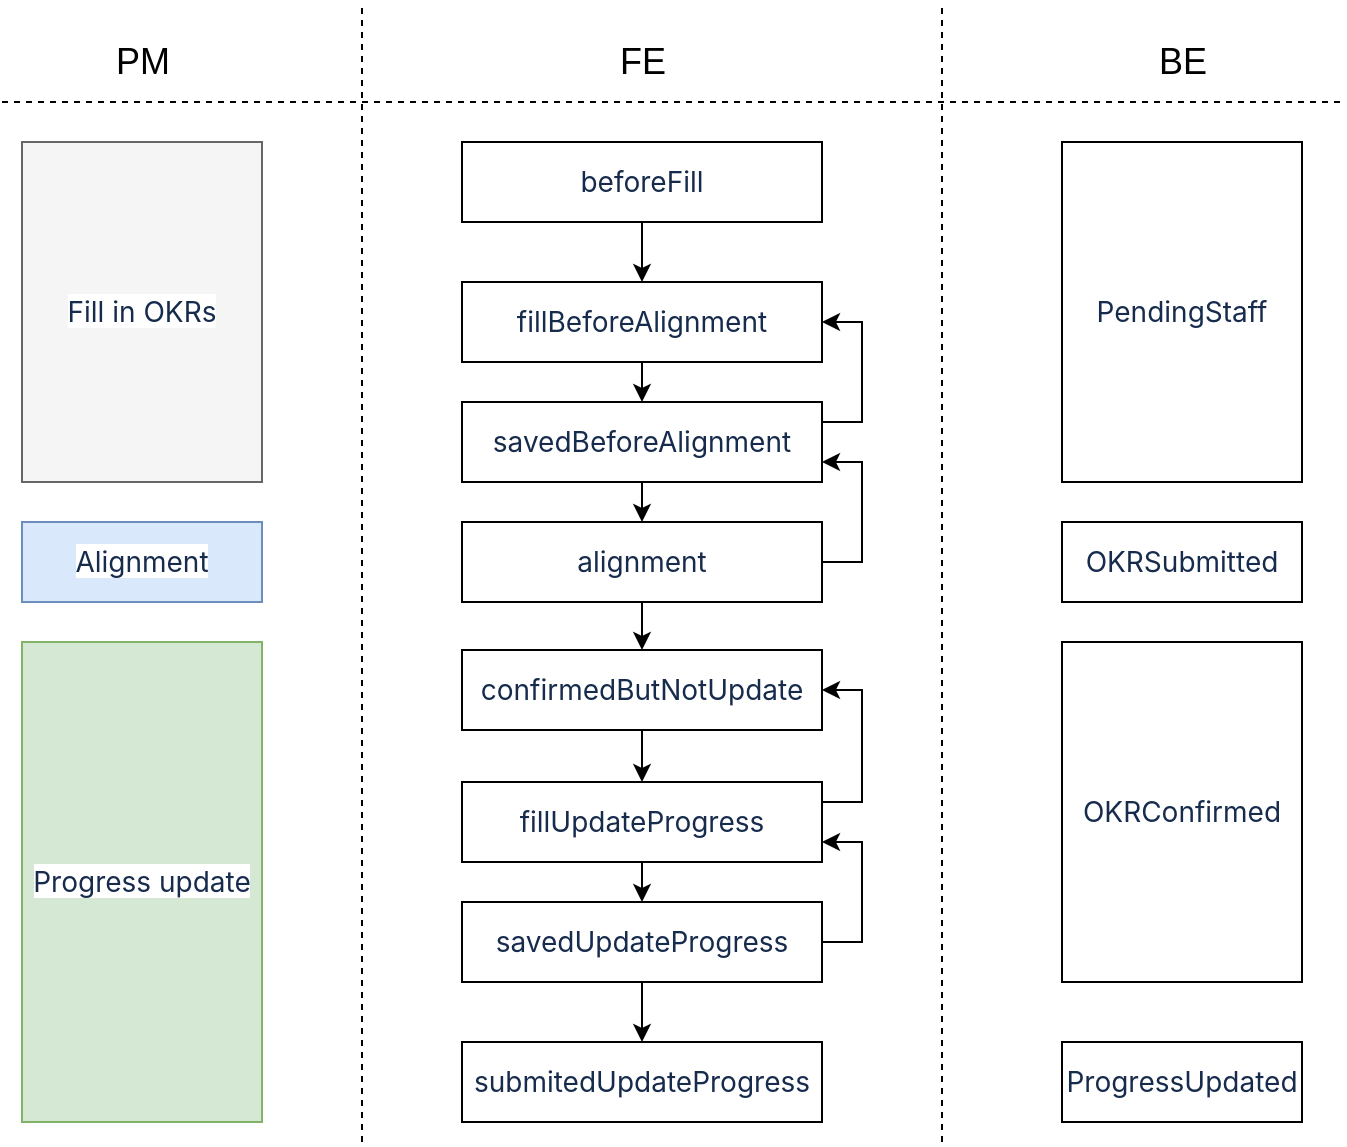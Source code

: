 <mxfile version="20.0.3" type="github">
  <diagram id="hEcX0cz7ZwNKk4SHAKqD" name="Page-1">
    <mxGraphModel dx="1426" dy="794" grid="1" gridSize="10" guides="1" tooltips="1" connect="1" arrows="1" fold="1" page="1" pageScale="1" pageWidth="827" pageHeight="1169" math="0" shadow="0">
      <root>
        <mxCell id="0" />
        <mxCell id="1" parent="0" />
        <mxCell id="wBLrRDxFSJaIiwKPmoWP-54" style="edgeStyle=orthogonalEdgeStyle;rounded=0;orthogonalLoop=1;jettySize=auto;html=1;exitX=0.5;exitY=1;exitDx=0;exitDy=0;entryX=0.5;entryY=0;entryDx=0;entryDy=0;" edge="1" parent="1" source="wBLrRDxFSJaIiwKPmoWP-1" target="wBLrRDxFSJaIiwKPmoWP-40">
          <mxGeometry relative="1" as="geometry" />
        </mxCell>
        <mxCell id="wBLrRDxFSJaIiwKPmoWP-1" value="&lt;span style=&quot;color: rgb(23, 43, 77); font-family: -apple-system, &amp;quot;system-ui&amp;quot;, &amp;quot;Segoe UI&amp;quot;, Roboto, Oxygen, Ubuntu, &amp;quot;Fira Sans&amp;quot;, &amp;quot;Droid Sans&amp;quot;, &amp;quot;Helvetica Neue&amp;quot;, sans-serif; font-size: 14px; text-align: left; background-color: rgb(255, 255, 255);&quot;&gt;beforeFill&lt;/span&gt;" style="rounded=0;whiteSpace=wrap;html=1;" vertex="1" parent="1">
          <mxGeometry x="240" y="90" width="180" height="40" as="geometry" />
        </mxCell>
        <mxCell id="wBLrRDxFSJaIiwKPmoWP-2" value="&lt;span style=&quot;color: rgb(23, 43, 77); font-family: -apple-system, &amp;quot;system-ui&amp;quot;, &amp;quot;Segoe UI&amp;quot;, Roboto, Oxygen, Ubuntu, &amp;quot;Fira Sans&amp;quot;, &amp;quot;Droid Sans&amp;quot;, &amp;quot;Helvetica Neue&amp;quot;, sans-serif; font-size: 14px; text-align: left; background-color: rgb(255, 255, 255);&quot;&gt;Fill in OKRs&lt;/span&gt;" style="rounded=0;whiteSpace=wrap;html=1;fillColor=#f5f5f5;strokeColor=#666666;fontColor=#333333;" vertex="1" parent="1">
          <mxGeometry x="20" y="90" width="120" height="170" as="geometry" />
        </mxCell>
        <mxCell id="wBLrRDxFSJaIiwKPmoWP-3" value="&lt;span style=&quot;color: rgb(23, 43, 77); font-family: -apple-system, &amp;quot;system-ui&amp;quot;, &amp;quot;Segoe UI&amp;quot;, Roboto, Oxygen, Ubuntu, &amp;quot;Fira Sans&amp;quot;, &amp;quot;Droid Sans&amp;quot;, &amp;quot;Helvetica Neue&amp;quot;, sans-serif; font-size: 14px; text-align: left; background-color: rgb(255, 255, 255);&quot;&gt;Alignment&lt;/span&gt;" style="rounded=0;whiteSpace=wrap;html=1;fillColor=#dae8fc;strokeColor=#6c8ebf;" vertex="1" parent="1">
          <mxGeometry x="20" y="280" width="120" height="40" as="geometry" />
        </mxCell>
        <mxCell id="wBLrRDxFSJaIiwKPmoWP-4" value="&lt;span style=&quot;color: rgb(23, 43, 77); font-family: -apple-system, &amp;quot;system-ui&amp;quot;, &amp;quot;Segoe UI&amp;quot;, Roboto, Oxygen, Ubuntu, &amp;quot;Fira Sans&amp;quot;, &amp;quot;Droid Sans&amp;quot;, &amp;quot;Helvetica Neue&amp;quot;, sans-serif; font-size: 14px; text-align: left; background-color: rgb(255, 255, 255);&quot;&gt;Progress update&lt;/span&gt;" style="rounded=0;whiteSpace=wrap;html=1;fillColor=#d5e8d4;strokeColor=#82b366;" vertex="1" parent="1">
          <mxGeometry x="20" y="340" width="120" height="240" as="geometry" />
        </mxCell>
        <mxCell id="wBLrRDxFSJaIiwKPmoWP-39" value="&lt;span style=&quot;color: rgb(23, 43, 77); font-family: -apple-system, &amp;quot;system-ui&amp;quot;, &amp;quot;Segoe UI&amp;quot;, Roboto, Oxygen, Ubuntu, &amp;quot;Fira Sans&amp;quot;, &amp;quot;Droid Sans&amp;quot;, &amp;quot;Helvetica Neue&amp;quot;, sans-serif; font-size: 14px; text-align: left; background-color: rgb(255, 255, 255);&quot;&gt;submitedUpdateProgress&lt;/span&gt;" style="rounded=0;whiteSpace=wrap;html=1;" vertex="1" parent="1">
          <mxGeometry x="240" y="540" width="180" height="40" as="geometry" />
        </mxCell>
        <mxCell id="wBLrRDxFSJaIiwKPmoWP-55" style="edgeStyle=orthogonalEdgeStyle;rounded=0;orthogonalLoop=1;jettySize=auto;html=1;exitX=0.5;exitY=1;exitDx=0;exitDy=0;entryX=0.5;entryY=0;entryDx=0;entryDy=0;" edge="1" parent="1" source="wBLrRDxFSJaIiwKPmoWP-40" target="wBLrRDxFSJaIiwKPmoWP-41">
          <mxGeometry relative="1" as="geometry" />
        </mxCell>
        <mxCell id="wBLrRDxFSJaIiwKPmoWP-40" value="&lt;span style=&quot;color: rgb(23, 43, 77); font-family: -apple-system, &amp;quot;system-ui&amp;quot;, &amp;quot;Segoe UI&amp;quot;, Roboto, Oxygen, Ubuntu, &amp;quot;Fira Sans&amp;quot;, &amp;quot;Droid Sans&amp;quot;, &amp;quot;Helvetica Neue&amp;quot;, sans-serif; font-size: 14px; text-align: left; background-color: rgb(255, 255, 255);&quot;&gt;fillBeforeAlignment&lt;/span&gt;" style="rounded=0;whiteSpace=wrap;html=1;" vertex="1" parent="1">
          <mxGeometry x="240" y="160" width="180" height="40" as="geometry" />
        </mxCell>
        <mxCell id="wBLrRDxFSJaIiwKPmoWP-56" style="edgeStyle=orthogonalEdgeStyle;rounded=0;orthogonalLoop=1;jettySize=auto;html=1;exitX=0.5;exitY=1;exitDx=0;exitDy=0;entryX=0.5;entryY=0;entryDx=0;entryDy=0;" edge="1" parent="1" source="wBLrRDxFSJaIiwKPmoWP-41" target="wBLrRDxFSJaIiwKPmoWP-42">
          <mxGeometry relative="1" as="geometry" />
        </mxCell>
        <mxCell id="wBLrRDxFSJaIiwKPmoWP-69" style="edgeStyle=orthogonalEdgeStyle;rounded=0;orthogonalLoop=1;jettySize=auto;html=1;exitX=1;exitY=0.5;exitDx=0;exitDy=0;entryX=1;entryY=0.5;entryDx=0;entryDy=0;fontSize=18;" edge="1" parent="1" source="wBLrRDxFSJaIiwKPmoWP-41" target="wBLrRDxFSJaIiwKPmoWP-40">
          <mxGeometry relative="1" as="geometry">
            <Array as="points">
              <mxPoint x="420" y="230" />
              <mxPoint x="440" y="230" />
              <mxPoint x="440" y="180" />
            </Array>
          </mxGeometry>
        </mxCell>
        <mxCell id="wBLrRDxFSJaIiwKPmoWP-41" value="&lt;span style=&quot;color: rgb(23, 43, 77); font-family: -apple-system, &amp;quot;system-ui&amp;quot;, &amp;quot;Segoe UI&amp;quot;, Roboto, Oxygen, Ubuntu, &amp;quot;Fira Sans&amp;quot;, &amp;quot;Droid Sans&amp;quot;, &amp;quot;Helvetica Neue&amp;quot;, sans-serif; font-size: 14px; text-align: left; background-color: rgb(255, 255, 255);&quot;&gt;savedBeforeAlignment&lt;/span&gt;" style="rounded=0;whiteSpace=wrap;html=1;" vertex="1" parent="1">
          <mxGeometry x="240" y="220" width="180" height="40" as="geometry" />
        </mxCell>
        <mxCell id="wBLrRDxFSJaIiwKPmoWP-57" style="edgeStyle=orthogonalEdgeStyle;rounded=0;orthogonalLoop=1;jettySize=auto;html=1;exitX=0.5;exitY=1;exitDx=0;exitDy=0;entryX=0.5;entryY=0;entryDx=0;entryDy=0;" edge="1" parent="1" source="wBLrRDxFSJaIiwKPmoWP-42" target="wBLrRDxFSJaIiwKPmoWP-43">
          <mxGeometry relative="1" as="geometry" />
        </mxCell>
        <mxCell id="wBLrRDxFSJaIiwKPmoWP-70" style="edgeStyle=orthogonalEdgeStyle;rounded=0;orthogonalLoop=1;jettySize=auto;html=1;exitX=1;exitY=0.5;exitDx=0;exitDy=0;entryX=1;entryY=0.75;entryDx=0;entryDy=0;fontSize=18;" edge="1" parent="1" source="wBLrRDxFSJaIiwKPmoWP-42" target="wBLrRDxFSJaIiwKPmoWP-41">
          <mxGeometry relative="1" as="geometry" />
        </mxCell>
        <mxCell id="wBLrRDxFSJaIiwKPmoWP-42" value="&lt;span style=&quot;color: rgb(23, 43, 77); font-family: -apple-system, &amp;quot;system-ui&amp;quot;, &amp;quot;Segoe UI&amp;quot;, Roboto, Oxygen, Ubuntu, &amp;quot;Fira Sans&amp;quot;, &amp;quot;Droid Sans&amp;quot;, &amp;quot;Helvetica Neue&amp;quot;, sans-serif; font-size: 14px; text-align: left; background-color: rgb(255, 255, 255);&quot;&gt;alignment&lt;/span&gt;" style="rounded=0;whiteSpace=wrap;html=1;" vertex="1" parent="1">
          <mxGeometry x="240" y="280" width="180" height="40" as="geometry" />
        </mxCell>
        <mxCell id="wBLrRDxFSJaIiwKPmoWP-58" style="edgeStyle=orthogonalEdgeStyle;rounded=0;orthogonalLoop=1;jettySize=auto;html=1;exitX=0.5;exitY=1;exitDx=0;exitDy=0;entryX=0.5;entryY=0;entryDx=0;entryDy=0;" edge="1" parent="1" source="wBLrRDxFSJaIiwKPmoWP-43" target="wBLrRDxFSJaIiwKPmoWP-44">
          <mxGeometry relative="1" as="geometry" />
        </mxCell>
        <mxCell id="wBLrRDxFSJaIiwKPmoWP-43" value="&lt;span style=&quot;color: rgb(23, 43, 77); font-family: -apple-system, &amp;quot;system-ui&amp;quot;, &amp;quot;Segoe UI&amp;quot;, Roboto, Oxygen, Ubuntu, &amp;quot;Fira Sans&amp;quot;, &amp;quot;Droid Sans&amp;quot;, &amp;quot;Helvetica Neue&amp;quot;, sans-serif; font-size: 14px; text-align: left; background-color: rgb(255, 255, 255);&quot;&gt;confirmedButNotUpdate&lt;/span&gt;" style="rounded=0;whiteSpace=wrap;html=1;" vertex="1" parent="1">
          <mxGeometry x="240" y="344" width="180" height="40" as="geometry" />
        </mxCell>
        <mxCell id="wBLrRDxFSJaIiwKPmoWP-59" style="edgeStyle=orthogonalEdgeStyle;rounded=0;orthogonalLoop=1;jettySize=auto;html=1;exitX=0.5;exitY=1;exitDx=0;exitDy=0;entryX=0.5;entryY=0;entryDx=0;entryDy=0;" edge="1" parent="1" source="wBLrRDxFSJaIiwKPmoWP-44" target="wBLrRDxFSJaIiwKPmoWP-45">
          <mxGeometry relative="1" as="geometry" />
        </mxCell>
        <mxCell id="wBLrRDxFSJaIiwKPmoWP-71" style="edgeStyle=orthogonalEdgeStyle;rounded=0;orthogonalLoop=1;jettySize=auto;html=1;exitX=1;exitY=0.25;exitDx=0;exitDy=0;entryX=1;entryY=0.5;entryDx=0;entryDy=0;fontSize=18;" edge="1" parent="1" source="wBLrRDxFSJaIiwKPmoWP-44" target="wBLrRDxFSJaIiwKPmoWP-43">
          <mxGeometry relative="1" as="geometry" />
        </mxCell>
        <mxCell id="wBLrRDxFSJaIiwKPmoWP-44" value="&lt;span style=&quot;color: rgb(23, 43, 77); font-family: -apple-system, &amp;quot;system-ui&amp;quot;, &amp;quot;Segoe UI&amp;quot;, Roboto, Oxygen, Ubuntu, &amp;quot;Fira Sans&amp;quot;, &amp;quot;Droid Sans&amp;quot;, &amp;quot;Helvetica Neue&amp;quot;, sans-serif; font-size: 14px; text-align: left; background-color: rgb(255, 255, 255);&quot;&gt;fillUpdateProgress&lt;/span&gt;" style="rounded=0;whiteSpace=wrap;html=1;" vertex="1" parent="1">
          <mxGeometry x="240" y="410" width="180" height="40" as="geometry" />
        </mxCell>
        <mxCell id="wBLrRDxFSJaIiwKPmoWP-60" style="edgeStyle=orthogonalEdgeStyle;rounded=0;orthogonalLoop=1;jettySize=auto;html=1;exitX=0.5;exitY=1;exitDx=0;exitDy=0;entryX=0.5;entryY=0;entryDx=0;entryDy=0;" edge="1" parent="1" source="wBLrRDxFSJaIiwKPmoWP-45" target="wBLrRDxFSJaIiwKPmoWP-39">
          <mxGeometry relative="1" as="geometry" />
        </mxCell>
        <mxCell id="wBLrRDxFSJaIiwKPmoWP-72" style="edgeStyle=orthogonalEdgeStyle;rounded=0;orthogonalLoop=1;jettySize=auto;html=1;exitX=1;exitY=0.5;exitDx=0;exitDy=0;entryX=1;entryY=0.75;entryDx=0;entryDy=0;fontSize=18;" edge="1" parent="1" source="wBLrRDxFSJaIiwKPmoWP-45" target="wBLrRDxFSJaIiwKPmoWP-44">
          <mxGeometry relative="1" as="geometry" />
        </mxCell>
        <mxCell id="wBLrRDxFSJaIiwKPmoWP-45" value="&lt;span style=&quot;color: rgb(23, 43, 77); font-family: -apple-system, &amp;quot;system-ui&amp;quot;, &amp;quot;Segoe UI&amp;quot;, Roboto, Oxygen, Ubuntu, &amp;quot;Fira Sans&amp;quot;, &amp;quot;Droid Sans&amp;quot;, &amp;quot;Helvetica Neue&amp;quot;, sans-serif; font-size: 14px; text-align: left; background-color: rgb(255, 255, 255);&quot;&gt;savedUpdateProgress&lt;/span&gt;" style="rounded=0;whiteSpace=wrap;html=1;" vertex="1" parent="1">
          <mxGeometry x="240" y="470" width="180" height="40" as="geometry" />
        </mxCell>
        <mxCell id="wBLrRDxFSJaIiwKPmoWP-49" value="&lt;span style=&quot;color: rgb(23, 43, 77); font-family: -apple-system, &amp;quot;system-ui&amp;quot;, &amp;quot;Segoe UI&amp;quot;, Roboto, Oxygen, Ubuntu, &amp;quot;Fira Sans&amp;quot;, &amp;quot;Droid Sans&amp;quot;, &amp;quot;Helvetica Neue&amp;quot;, sans-serif; font-size: 14px; text-align: left; background-color: rgb(255, 255, 255);&quot;&gt;PendingStaff&lt;/span&gt;" style="rounded=0;whiteSpace=wrap;html=1;" vertex="1" parent="1">
          <mxGeometry x="540" y="90" width="120" height="170" as="geometry" />
        </mxCell>
        <mxCell id="wBLrRDxFSJaIiwKPmoWP-50" value="&lt;span style=&quot;color: rgb(23, 43, 77); font-family: -apple-system, &amp;quot;system-ui&amp;quot;, &amp;quot;Segoe UI&amp;quot;, Roboto, Oxygen, Ubuntu, &amp;quot;Fira Sans&amp;quot;, &amp;quot;Droid Sans&amp;quot;, &amp;quot;Helvetica Neue&amp;quot;, sans-serif; font-size: 14px; text-align: left; background-color: rgb(255, 255, 255);&quot;&gt;OKRSubmitted&lt;/span&gt;" style="rounded=0;whiteSpace=wrap;html=1;" vertex="1" parent="1">
          <mxGeometry x="540" y="280" width="120" height="40" as="geometry" />
        </mxCell>
        <mxCell id="wBLrRDxFSJaIiwKPmoWP-51" value="&lt;span style=&quot;color: rgb(23, 43, 77); font-family: -apple-system, &amp;quot;system-ui&amp;quot;, &amp;quot;Segoe UI&amp;quot;, Roboto, Oxygen, Ubuntu, &amp;quot;Fira Sans&amp;quot;, &amp;quot;Droid Sans&amp;quot;, &amp;quot;Helvetica Neue&amp;quot;, sans-serif; font-size: 14px; text-align: left; background-color: rgb(255, 255, 255);&quot;&gt;OKRConfirmed&lt;/span&gt;" style="rounded=0;whiteSpace=wrap;html=1;" vertex="1" parent="1">
          <mxGeometry x="540" y="340" width="120" height="170" as="geometry" />
        </mxCell>
        <mxCell id="wBLrRDxFSJaIiwKPmoWP-52" value="&lt;span style=&quot;color: rgb(23, 43, 77); font-family: -apple-system, &amp;quot;system-ui&amp;quot;, &amp;quot;Segoe UI&amp;quot;, Roboto, Oxygen, Ubuntu, &amp;quot;Fira Sans&amp;quot;, &amp;quot;Droid Sans&amp;quot;, &amp;quot;Helvetica Neue&amp;quot;, sans-serif; font-size: 14px; text-align: left; background-color: rgb(255, 255, 255);&quot;&gt;ProgressUpdated&lt;/span&gt;" style="rounded=0;whiteSpace=wrap;html=1;" vertex="1" parent="1">
          <mxGeometry x="540" y="540" width="120" height="40" as="geometry" />
        </mxCell>
        <mxCell id="wBLrRDxFSJaIiwKPmoWP-62" value="" style="endArrow=none;dashed=1;html=1;rounded=0;" edge="1" parent="1">
          <mxGeometry width="50" height="50" relative="1" as="geometry">
            <mxPoint x="10" y="70" as="sourcePoint" />
            <mxPoint x="680" y="70" as="targetPoint" />
          </mxGeometry>
        </mxCell>
        <mxCell id="wBLrRDxFSJaIiwKPmoWP-63" value="" style="endArrow=none;dashed=1;html=1;rounded=0;" edge="1" parent="1">
          <mxGeometry width="50" height="50" relative="1" as="geometry">
            <mxPoint x="190" y="590" as="sourcePoint" />
            <mxPoint x="190" y="20" as="targetPoint" />
          </mxGeometry>
        </mxCell>
        <mxCell id="wBLrRDxFSJaIiwKPmoWP-64" value="" style="endArrow=none;dashed=1;html=1;rounded=0;" edge="1" parent="1">
          <mxGeometry width="50" height="50" relative="1" as="geometry">
            <mxPoint x="480" y="590" as="sourcePoint" />
            <mxPoint x="480" y="20" as="targetPoint" />
          </mxGeometry>
        </mxCell>
        <mxCell id="wBLrRDxFSJaIiwKPmoWP-65" value="&lt;font style=&quot;font-size: 18px;&quot;&gt;PM&lt;/font&gt;" style="text;html=1;align=center;verticalAlign=middle;resizable=0;points=[];autosize=1;strokeColor=none;fillColor=none;" vertex="1" parent="1">
          <mxGeometry x="55" y="30" width="50" height="40" as="geometry" />
        </mxCell>
        <mxCell id="wBLrRDxFSJaIiwKPmoWP-66" value="&lt;font style=&quot;font-size: 18px;&quot;&gt;FE&lt;/font&gt;" style="text;html=1;align=center;verticalAlign=middle;resizable=0;points=[];autosize=1;strokeColor=none;fillColor=none;" vertex="1" parent="1">
          <mxGeometry x="305" y="30" width="50" height="40" as="geometry" />
        </mxCell>
        <mxCell id="wBLrRDxFSJaIiwKPmoWP-67" value="&lt;font style=&quot;font-size: 18px;&quot;&gt;BE&lt;/font&gt;" style="text;html=1;align=center;verticalAlign=middle;resizable=0;points=[];autosize=1;strokeColor=none;fillColor=none;" vertex="1" parent="1">
          <mxGeometry x="575" y="30" width="50" height="40" as="geometry" />
        </mxCell>
      </root>
    </mxGraphModel>
  </diagram>
</mxfile>
